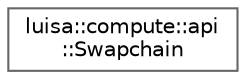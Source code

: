 digraph "类继承关系图"
{
 // LATEX_PDF_SIZE
  bgcolor="transparent";
  edge [fontname=Helvetica,fontsize=10,labelfontname=Helvetica,labelfontsize=10];
  node [fontname=Helvetica,fontsize=10,shape=box,height=0.2,width=0.4];
  rankdir="LR";
  Node0 [id="Node000000",label="luisa::compute::api\l::Swapchain",height=0.2,width=0.4,color="grey40", fillcolor="white", style="filled",URL="$structluisa_1_1compute_1_1api_1_1_swapchain.html",tooltip=" "];
}
